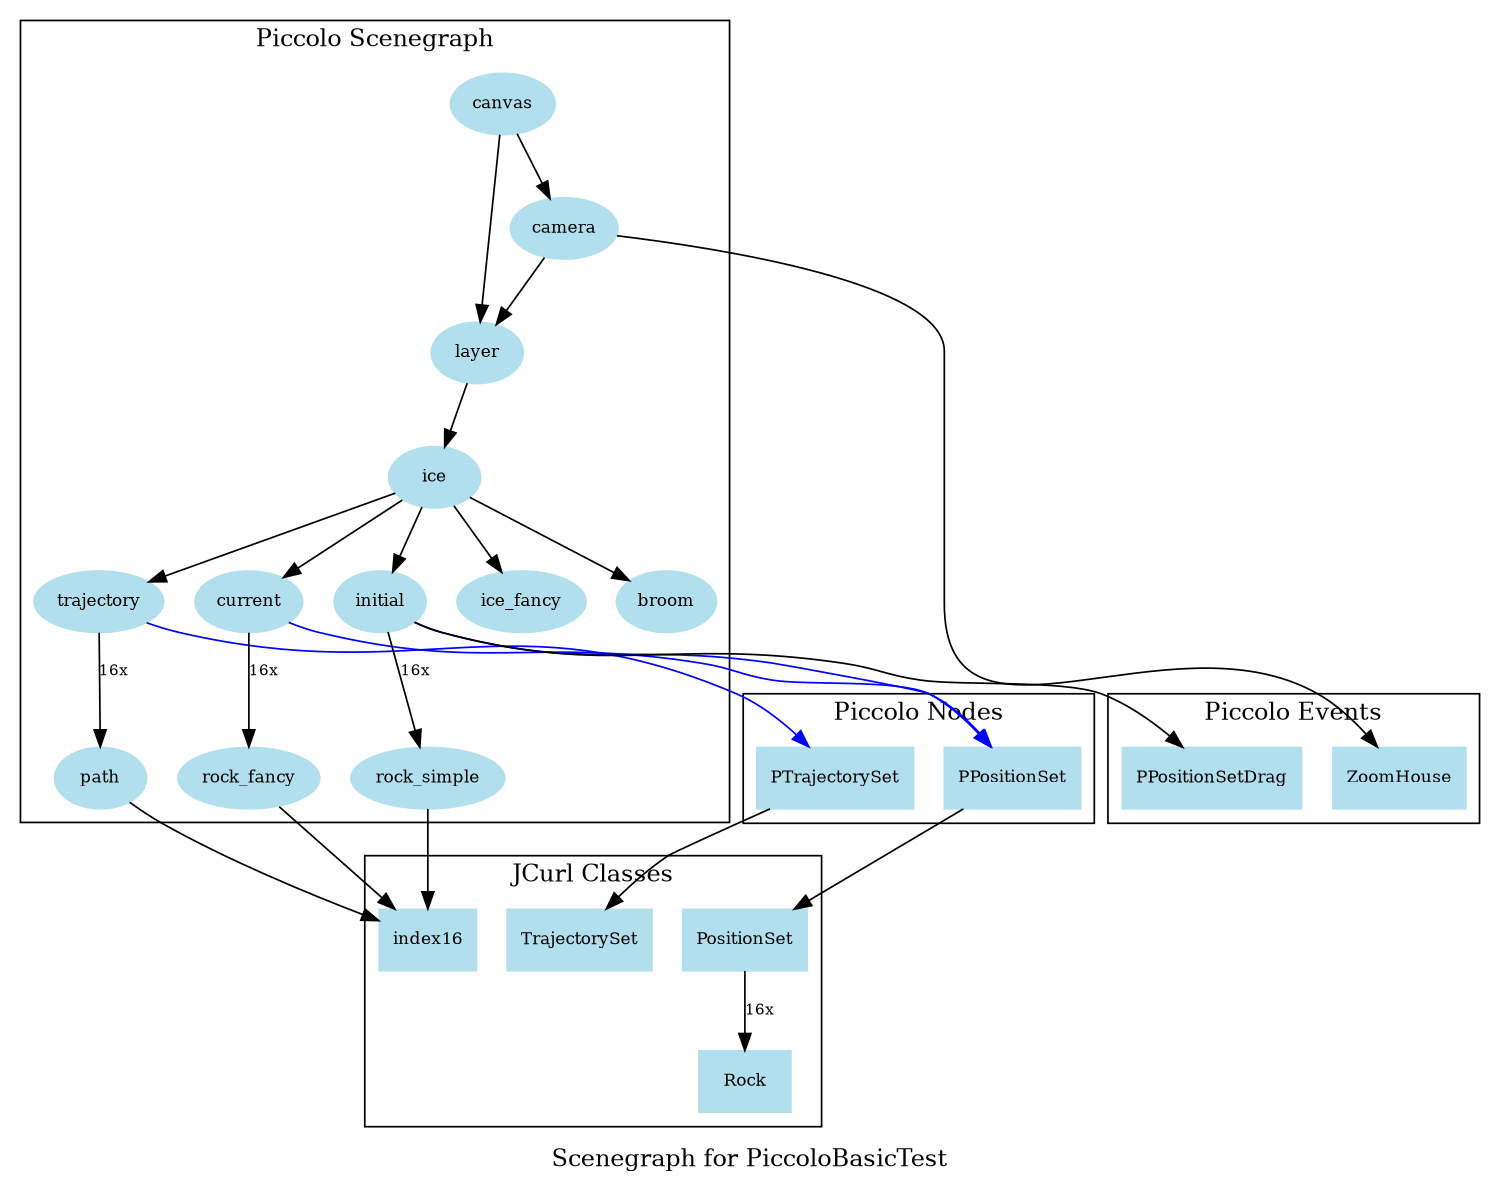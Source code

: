 #!/usr/bin/dot -Tsvg -o scenegraph.svg
/*
    $Id$

	See http://www.graphviz.org/Documentation.php
	
*/
digraph G {
	rankdir=TD;

	label="Scenegraph for PiccoloBasicTest";
	size="10,8"; 
	node [color=lightblue2, style=filled, fontsize=10];
	edge [fontsize=9];

subgraph cluster_jcurl_classes { 
	node [shape=record];
	label="JCurl Classes"; 
	
	PositionSet;
	Rock;
	TrajectorySet;
	PositionSet -> Rock [label="16x"];
	index16;
}
subgraph cluster_zui_classes { 
	node [shape=record];
	label="Piccolo Nodes"; 
	
	PPositionSet;
#	PRock;
	PTrajectorySet -> TrajectorySet;

#	PPositionSet -> PRock [label="16x"];
	PPositionSet -> PositionSet
#	PRock -> Rock;
}
subgraph cluster_zui_events { 
	node [shape=record];
	label="Piccolo Events"; 
	
	ZoomHouse;
	PPositionSetDrag;
}
subgraph cluster_scenegraph { 
	label="Piccolo Scenegraph"; 
	canvas -> camera;
	canvas -> layer;
	camera -> layer;
	layer -> ice;
	camera -> ZoomHouse;
	ice -> ice_fancy;
	ice -> broom;
	ice -> trajectory;
	ice -> current;
	ice -> initial;

	initial -> rock_simple [label="16x"];
	initial -> PPositionSet [color=blue];
	initial -> PPositionSetDrag;
#	rock_simple -> PRock;
	rock_simple -> index16;

	current -> rock_fancy [label="16x"];
	current -> PPositionSet [color=blue];
#	rock_fancy -> PRock;
	rock_fancy -> index16;
	
	trajectory -> PTrajectorySet [color=blue];
	trajectory -> path [label="16x"];
	path -> index16;
}
}